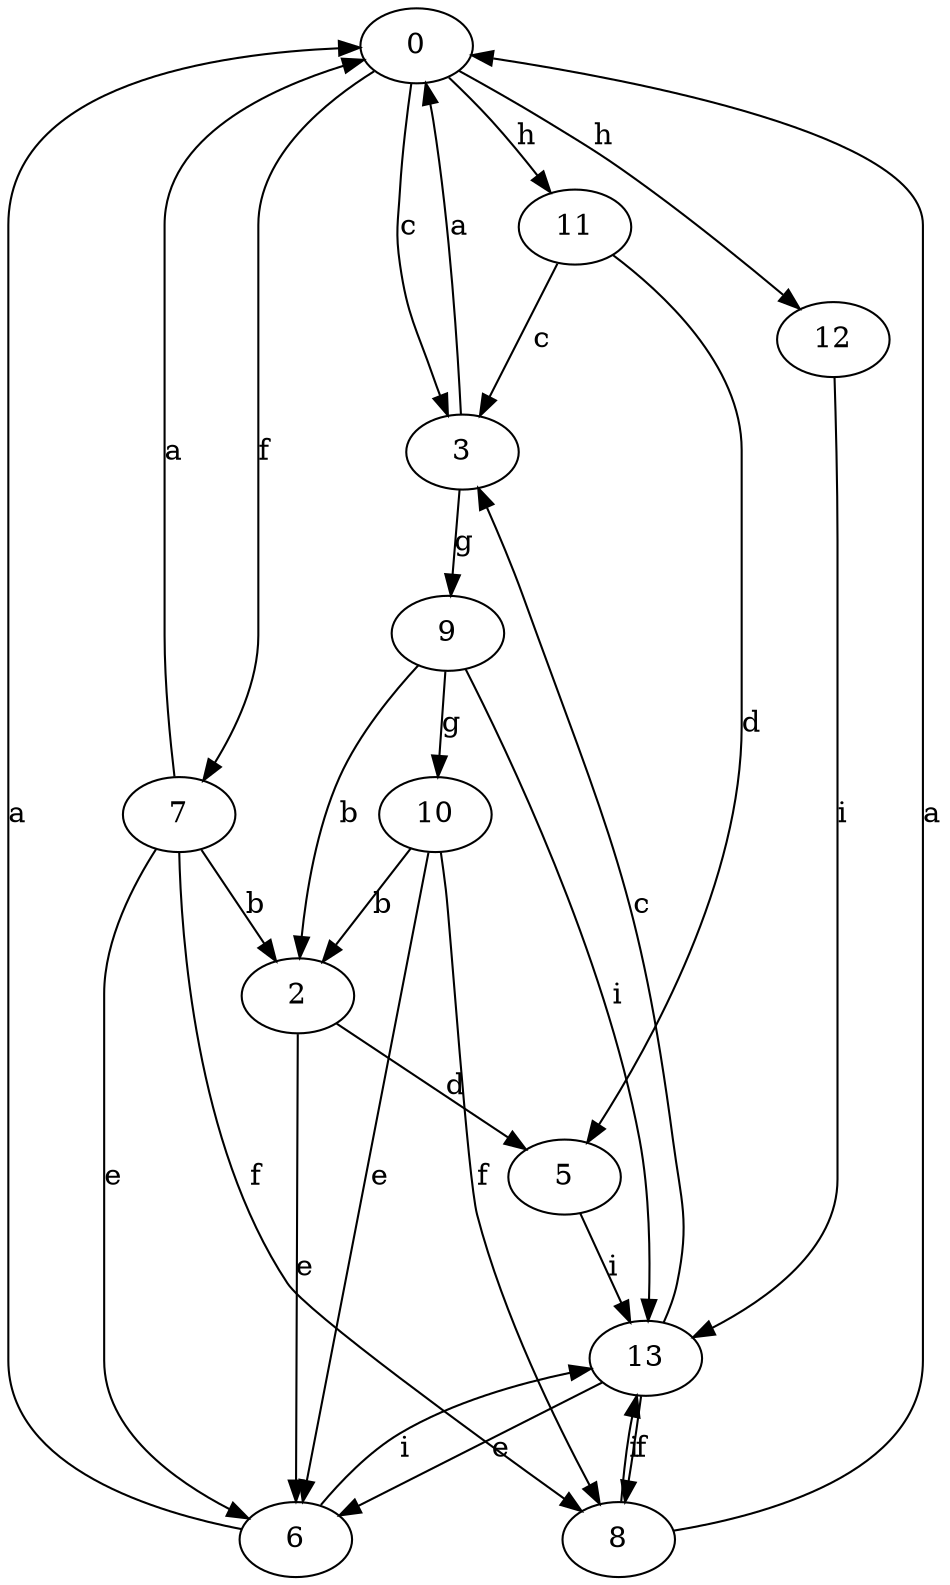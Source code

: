 strict digraph  {
0;
2;
3;
5;
6;
7;
8;
9;
10;
11;
12;
13;
0 -> 3  [label=c];
0 -> 7  [label=f];
0 -> 11  [label=h];
0 -> 12  [label=h];
2 -> 5  [label=d];
2 -> 6  [label=e];
3 -> 0  [label=a];
3 -> 9  [label=g];
5 -> 13  [label=i];
6 -> 0  [label=a];
6 -> 13  [label=i];
7 -> 0  [label=a];
7 -> 2  [label=b];
7 -> 6  [label=e];
7 -> 8  [label=f];
8 -> 0  [label=a];
8 -> 13  [label=i];
9 -> 2  [label=b];
9 -> 10  [label=g];
9 -> 13  [label=i];
10 -> 2  [label=b];
10 -> 6  [label=e];
10 -> 8  [label=f];
11 -> 3  [label=c];
11 -> 5  [label=d];
12 -> 13  [label=i];
13 -> 3  [label=c];
13 -> 6  [label=e];
13 -> 8  [label=f];
}
